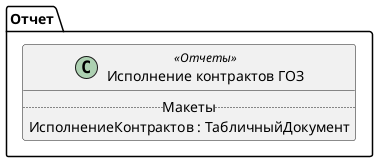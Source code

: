 ﻿@startuml ИсполнениеКонтрактовГОЗ
'!include templates.wsd
'..\include templates.wsd
class Отчет.ИсполнениеКонтрактовГОЗ as "Исполнение контрактов ГОЗ" <<Отчеты>>
{
..Макеты..
ИсполнениеКонтрактов : ТабличныйДокумент
}
@enduml
